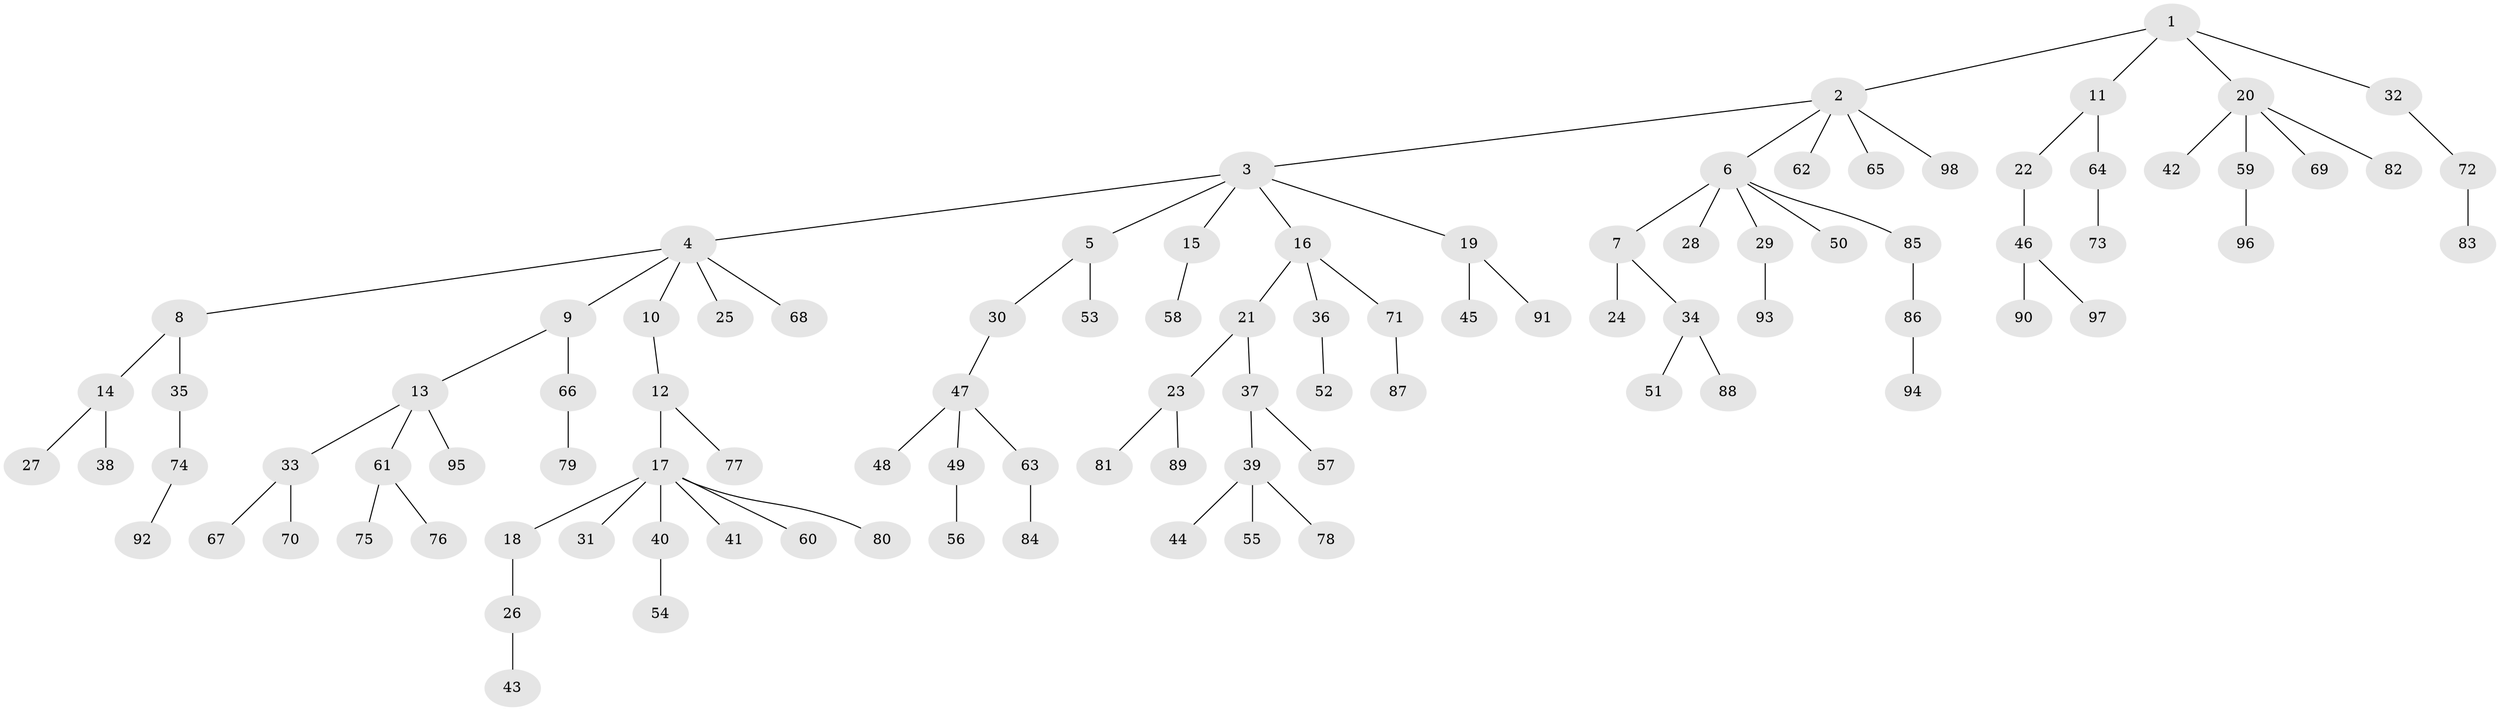 // coarse degree distribution, {8: 0.015151515151515152, 7: 0.030303030303030304, 5: 0.030303030303030304, 2: 0.19696969696969696, 3: 0.07575757575757576, 1: 0.5909090909090909, 4: 0.045454545454545456, 6: 0.015151515151515152}
// Generated by graph-tools (version 1.1) at 2025/52/02/27/25 19:52:13]
// undirected, 98 vertices, 97 edges
graph export_dot {
graph [start="1"]
  node [color=gray90,style=filled];
  1;
  2;
  3;
  4;
  5;
  6;
  7;
  8;
  9;
  10;
  11;
  12;
  13;
  14;
  15;
  16;
  17;
  18;
  19;
  20;
  21;
  22;
  23;
  24;
  25;
  26;
  27;
  28;
  29;
  30;
  31;
  32;
  33;
  34;
  35;
  36;
  37;
  38;
  39;
  40;
  41;
  42;
  43;
  44;
  45;
  46;
  47;
  48;
  49;
  50;
  51;
  52;
  53;
  54;
  55;
  56;
  57;
  58;
  59;
  60;
  61;
  62;
  63;
  64;
  65;
  66;
  67;
  68;
  69;
  70;
  71;
  72;
  73;
  74;
  75;
  76;
  77;
  78;
  79;
  80;
  81;
  82;
  83;
  84;
  85;
  86;
  87;
  88;
  89;
  90;
  91;
  92;
  93;
  94;
  95;
  96;
  97;
  98;
  1 -- 2;
  1 -- 11;
  1 -- 20;
  1 -- 32;
  2 -- 3;
  2 -- 6;
  2 -- 62;
  2 -- 65;
  2 -- 98;
  3 -- 4;
  3 -- 5;
  3 -- 15;
  3 -- 16;
  3 -- 19;
  4 -- 8;
  4 -- 9;
  4 -- 10;
  4 -- 25;
  4 -- 68;
  5 -- 30;
  5 -- 53;
  6 -- 7;
  6 -- 28;
  6 -- 29;
  6 -- 50;
  6 -- 85;
  7 -- 24;
  7 -- 34;
  8 -- 14;
  8 -- 35;
  9 -- 13;
  9 -- 66;
  10 -- 12;
  11 -- 22;
  11 -- 64;
  12 -- 17;
  12 -- 77;
  13 -- 33;
  13 -- 61;
  13 -- 95;
  14 -- 27;
  14 -- 38;
  15 -- 58;
  16 -- 21;
  16 -- 36;
  16 -- 71;
  17 -- 18;
  17 -- 31;
  17 -- 40;
  17 -- 41;
  17 -- 60;
  17 -- 80;
  18 -- 26;
  19 -- 45;
  19 -- 91;
  20 -- 42;
  20 -- 59;
  20 -- 69;
  20 -- 82;
  21 -- 23;
  21 -- 37;
  22 -- 46;
  23 -- 81;
  23 -- 89;
  26 -- 43;
  29 -- 93;
  30 -- 47;
  32 -- 72;
  33 -- 67;
  33 -- 70;
  34 -- 51;
  34 -- 88;
  35 -- 74;
  36 -- 52;
  37 -- 39;
  37 -- 57;
  39 -- 44;
  39 -- 55;
  39 -- 78;
  40 -- 54;
  46 -- 90;
  46 -- 97;
  47 -- 48;
  47 -- 49;
  47 -- 63;
  49 -- 56;
  59 -- 96;
  61 -- 75;
  61 -- 76;
  63 -- 84;
  64 -- 73;
  66 -- 79;
  71 -- 87;
  72 -- 83;
  74 -- 92;
  85 -- 86;
  86 -- 94;
}
